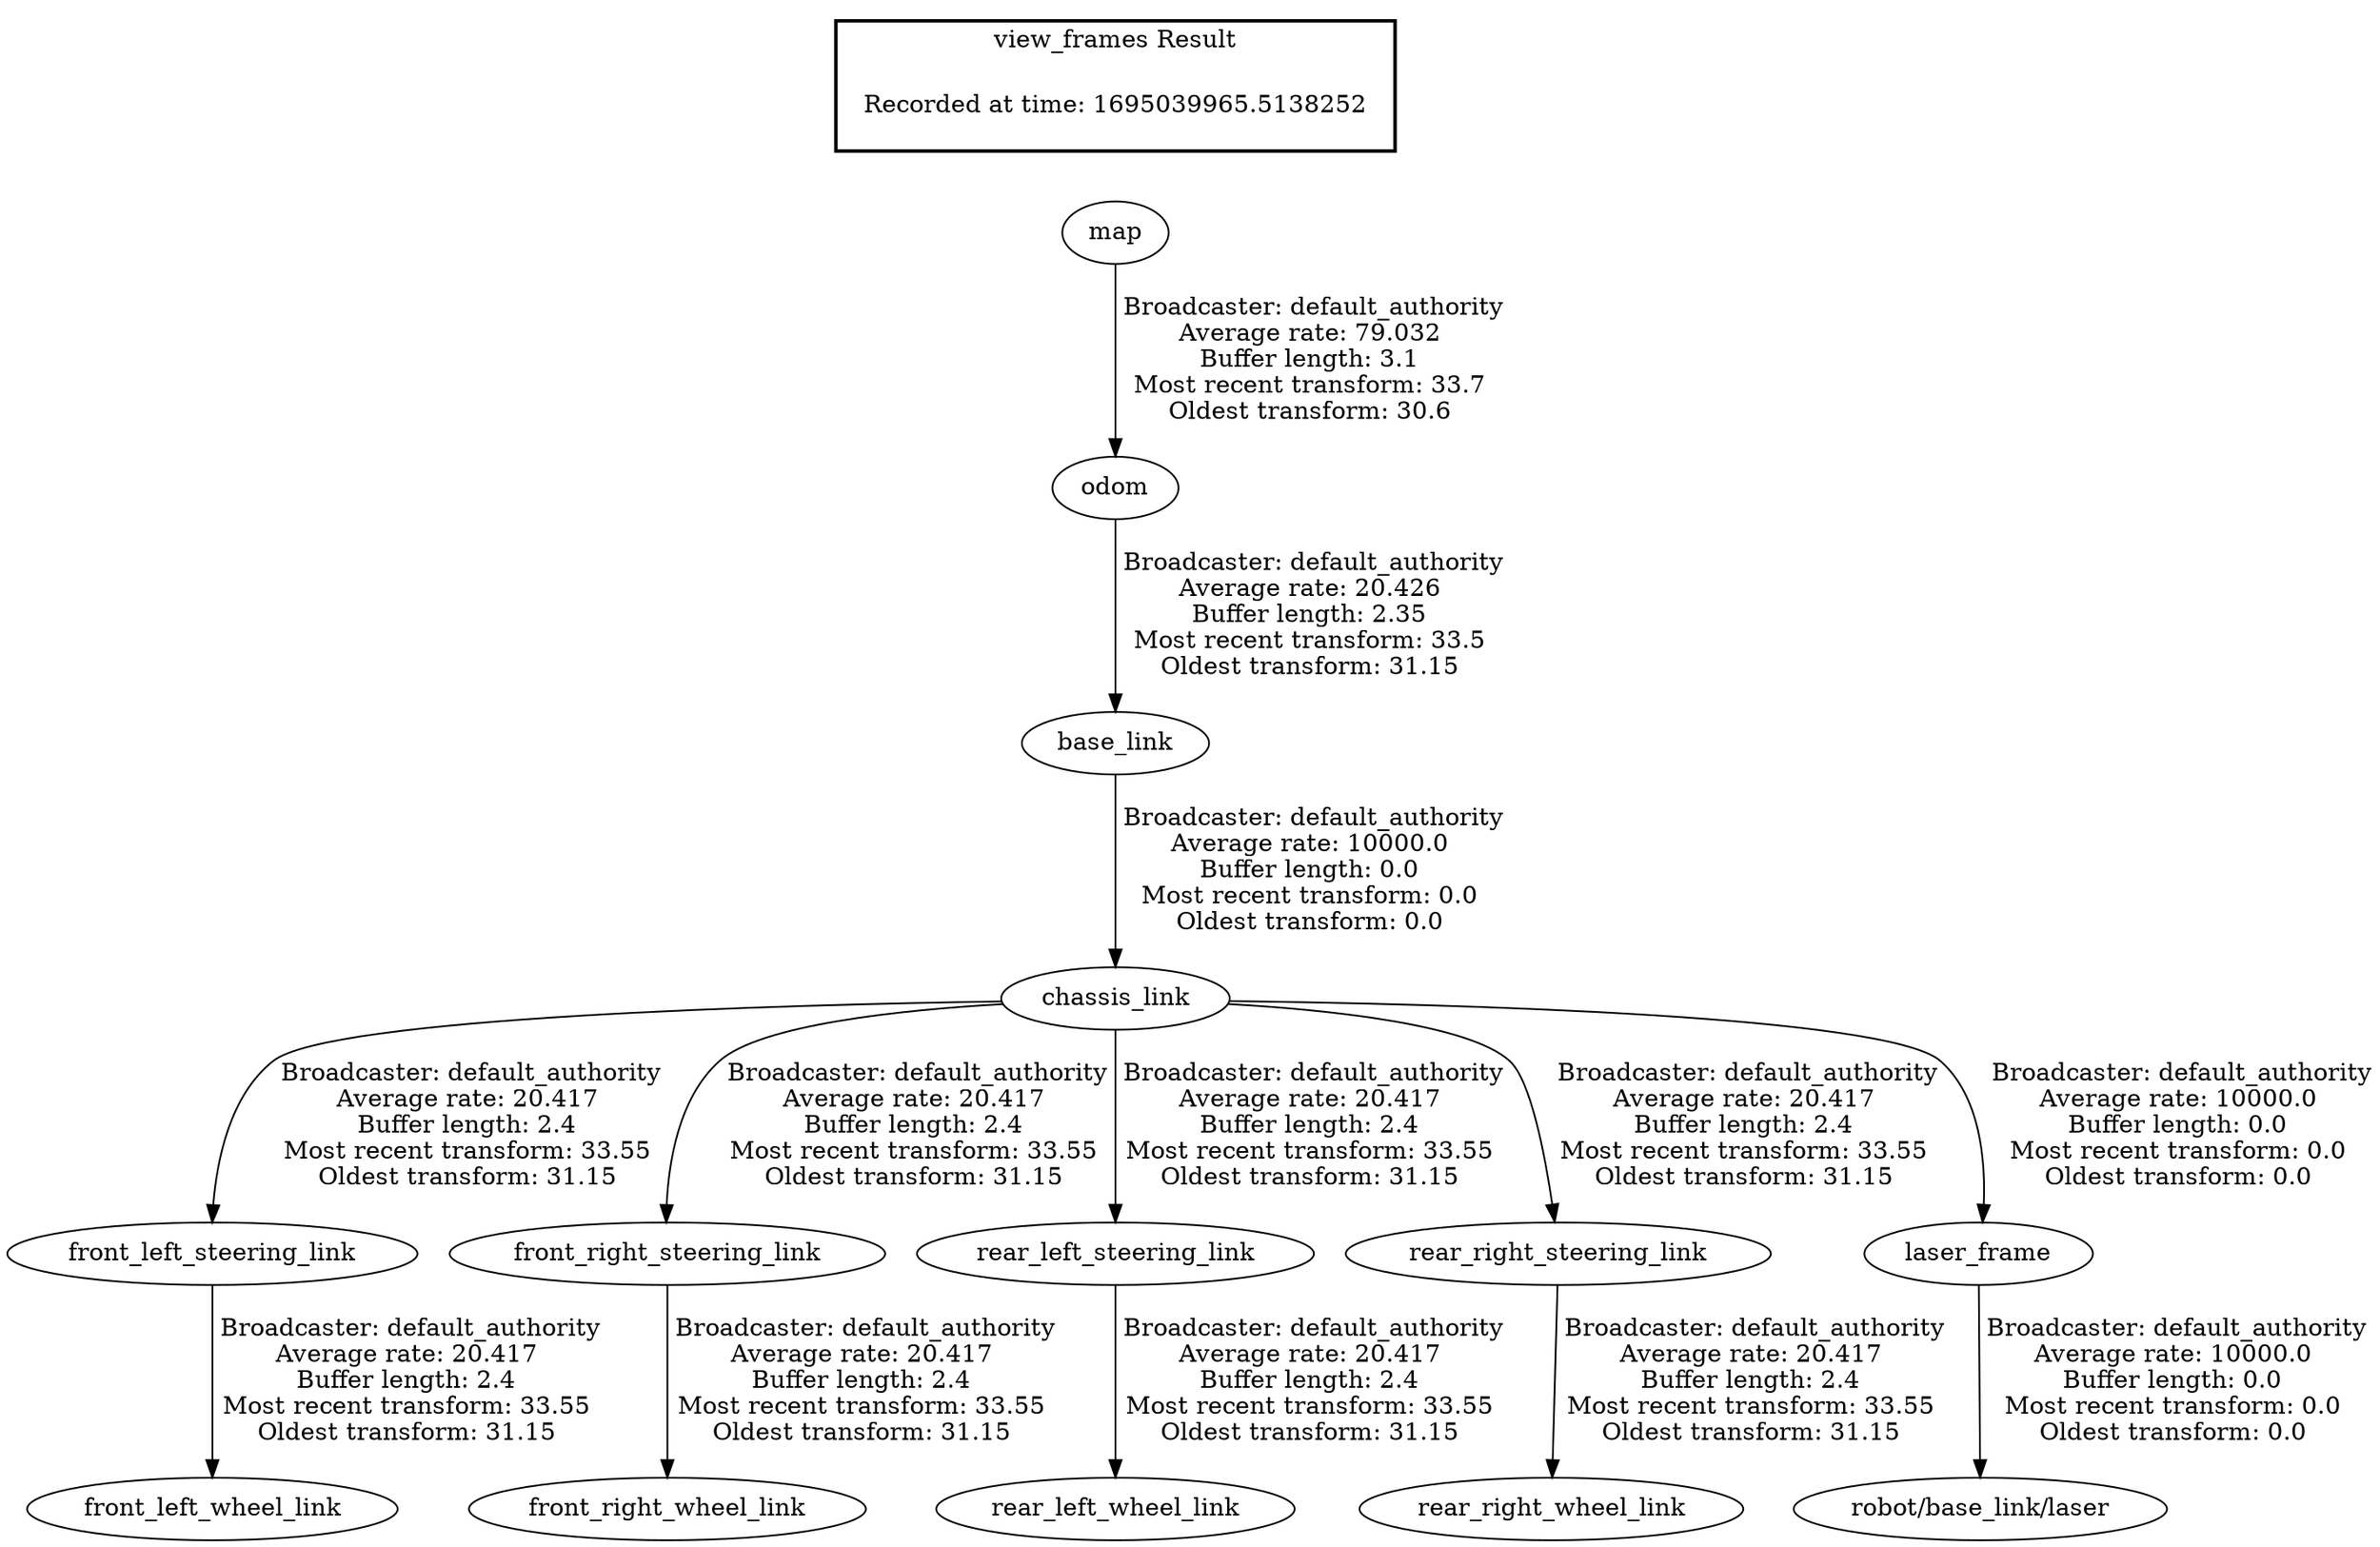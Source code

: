 digraph G {
"map" -> "odom"[label=" Broadcaster: default_authority\nAverage rate: 79.032\nBuffer length: 3.1\nMost recent transform: 33.7\nOldest transform: 30.6\n"];
"chassis_link" -> "front_left_steering_link"[label=" Broadcaster: default_authority\nAverage rate: 20.417\nBuffer length: 2.4\nMost recent transform: 33.55\nOldest transform: 31.15\n"];
"base_link" -> "chassis_link"[label=" Broadcaster: default_authority\nAverage rate: 10000.0\nBuffer length: 0.0\nMost recent transform: 0.0\nOldest transform: 0.0\n"];
"front_left_steering_link" -> "front_left_wheel_link"[label=" Broadcaster: default_authority\nAverage rate: 20.417\nBuffer length: 2.4\nMost recent transform: 33.55\nOldest transform: 31.15\n"];
"chassis_link" -> "front_right_steering_link"[label=" Broadcaster: default_authority\nAverage rate: 20.417\nBuffer length: 2.4\nMost recent transform: 33.55\nOldest transform: 31.15\n"];
"front_right_steering_link" -> "front_right_wheel_link"[label=" Broadcaster: default_authority\nAverage rate: 20.417\nBuffer length: 2.4\nMost recent transform: 33.55\nOldest transform: 31.15\n"];
"chassis_link" -> "rear_left_steering_link"[label=" Broadcaster: default_authority\nAverage rate: 20.417\nBuffer length: 2.4\nMost recent transform: 33.55\nOldest transform: 31.15\n"];
"rear_left_steering_link" -> "rear_left_wheel_link"[label=" Broadcaster: default_authority\nAverage rate: 20.417\nBuffer length: 2.4\nMost recent transform: 33.55\nOldest transform: 31.15\n"];
"chassis_link" -> "rear_right_steering_link"[label=" Broadcaster: default_authority\nAverage rate: 20.417\nBuffer length: 2.4\nMost recent transform: 33.55\nOldest transform: 31.15\n"];
"rear_right_steering_link" -> "rear_right_wheel_link"[label=" Broadcaster: default_authority\nAverage rate: 20.417\nBuffer length: 2.4\nMost recent transform: 33.55\nOldest transform: 31.15\n"];
"odom" -> "base_link"[label=" Broadcaster: default_authority\nAverage rate: 20.426\nBuffer length: 2.35\nMost recent transform: 33.5\nOldest transform: 31.15\n"];
"chassis_link" -> "laser_frame"[label=" Broadcaster: default_authority\nAverage rate: 10000.0\nBuffer length: 0.0\nMost recent transform: 0.0\nOldest transform: 0.0\n"];
"laser_frame" -> "robot/base_link/laser"[label=" Broadcaster: default_authority\nAverage rate: 10000.0\nBuffer length: 0.0\nMost recent transform: 0.0\nOldest transform: 0.0\n"];
edge [style=invis];
 subgraph cluster_legend { style=bold; color=black; label ="view_frames Result";
"Recorded at time: 1695039965.5138252"[ shape=plaintext ] ;
}->"map";
}